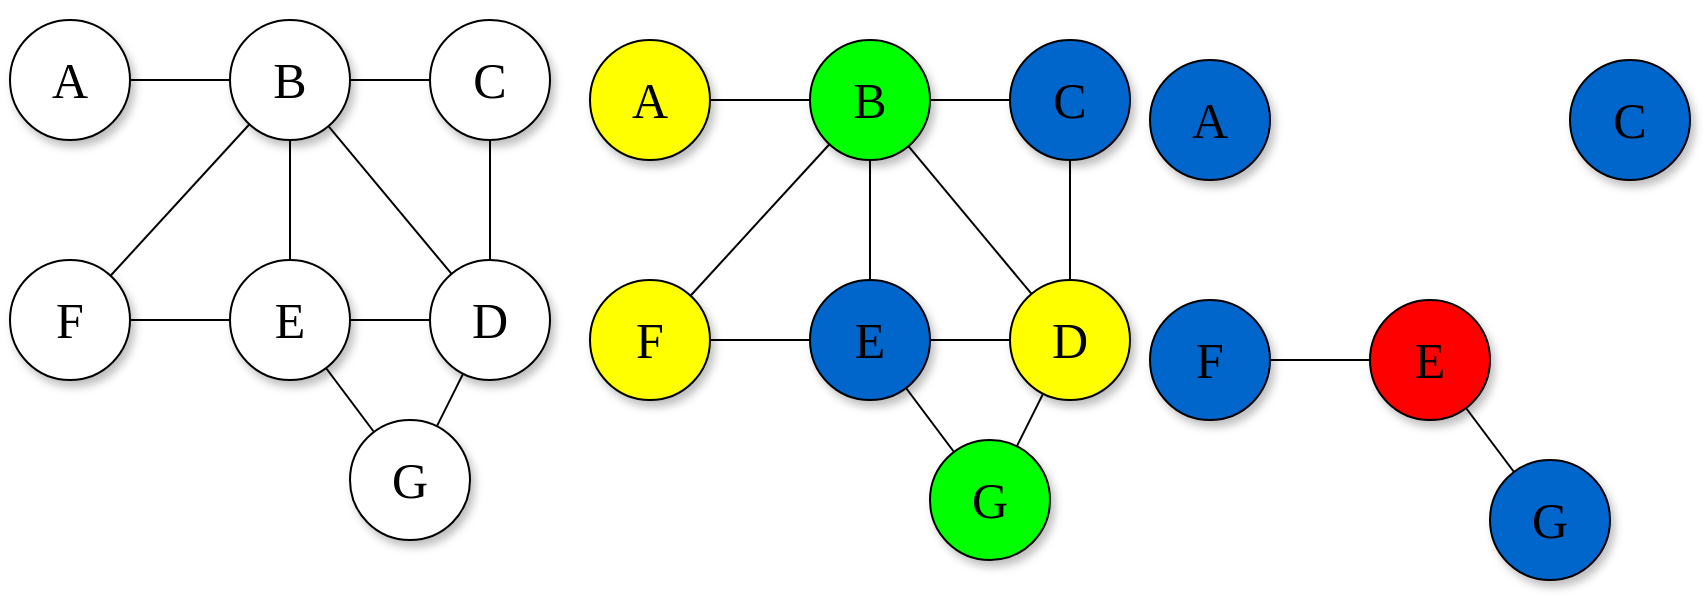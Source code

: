 <mxfile version="12.5.5" type="device"><diagram name="Page-1" id="42789a77-a242-8287-6e28-9cd8cfd52e62"><mxGraphModel dx="723" dy="333" grid="1" gridSize="10" guides="1" tooltips="1" connect="1" arrows="1" fold="1" page="1" pageScale="1" pageWidth="1100" pageHeight="850" background="#ffffff" math="0" shadow="0"><root><mxCell id="0"/><mxCell id="1" parent="0"/><mxCell id="ufCBOhbbviKUv2CNsE-m-20" value="&lt;div&gt;&lt;p style=&quot;font-size: 25px&quot;&gt;&lt;font style=&quot;font-size: 25px&quot; face=&quot;TeX&quot;&gt;A&lt;/font&gt;&lt;/p&gt;&lt;/div&gt;" style="ellipse;whiteSpace=wrap;html=1;rounded=0;shadow=1;comic=0;labelBackgroundColor=none;strokeWidth=1;fontFamily=Verdana;fontSize=12;align=center;" parent="1" vertex="1"><mxGeometry x="80" y="10" width="60" height="60" as="geometry"/></mxCell><mxCell id="ufCBOhbbviKUv2CNsE-m-21" value="&lt;div&gt;&lt;p style=&quot;font-size: 25px&quot;&gt;&lt;font style=&quot;font-size: 25px&quot; face=&quot;TeX&quot;&gt;B&lt;/font&gt;&lt;/p&gt;&lt;/div&gt;" style="ellipse;whiteSpace=wrap;html=1;rounded=0;shadow=1;comic=0;labelBackgroundColor=none;strokeWidth=1;fontFamily=Verdana;fontSize=12;align=center;" parent="1" vertex="1"><mxGeometry x="190" y="10" width="60" height="60" as="geometry"/></mxCell><mxCell id="ufCBOhbbviKUv2CNsE-m-22" value="&lt;font style=&quot;font-size: 25px&quot; face=&quot;TeX&quot;&gt;E&lt;/font&gt;" style="ellipse;whiteSpace=wrap;html=1;rounded=0;shadow=1;comic=0;labelBackgroundColor=none;strokeWidth=1;fontFamily=Verdana;fontSize=12;align=center;fontStyle=0" parent="1" vertex="1"><mxGeometry x="190" y="130" width="60" height="60" as="geometry"/></mxCell><mxCell id="ufCBOhbbviKUv2CNsE-m-23" value="&lt;font style=&quot;font-size: 25px&quot; face=&quot;TeX&quot;&gt;C&lt;/font&gt;" style="ellipse;whiteSpace=wrap;html=1;rounded=0;shadow=1;comic=0;labelBackgroundColor=none;strokeWidth=1;fontFamily=Verdana;fontSize=12;align=center;" parent="1" vertex="1"><mxGeometry x="290" y="10" width="60" height="60" as="geometry"/></mxCell><mxCell id="ufCBOhbbviKUv2CNsE-m-24" value="&lt;font style=&quot;font-size: 25px&quot; face=&quot;TeX&quot;&gt;D&lt;/font&gt;" style="ellipse;whiteSpace=wrap;html=1;rounded=0;shadow=1;comic=0;labelBackgroundColor=none;strokeWidth=1;fontFamily=Verdana;fontSize=12;align=center;" parent="1" vertex="1"><mxGeometry x="290" y="130" width="60" height="60" as="geometry"/></mxCell><mxCell id="ufCBOhbbviKUv2CNsE-m-25" value="" style="endArrow=none;html=1;" parent="1" source="ufCBOhbbviKUv2CNsE-m-23" edge="1" target="ufCBOhbbviKUv2CNsE-m-24"><mxGeometry width="50" height="50" relative="1" as="geometry"><mxPoint x="120" y="300" as="sourcePoint"/><mxPoint x="170" y="250" as="targetPoint"/></mxGeometry></mxCell><mxCell id="ufCBOhbbviKUv2CNsE-m-26" value="" style="endArrow=none;html=1;" parent="1" edge="1" target="ufCBOhbbviKUv2CNsE-m-22" source="ufCBOhbbviKUv2CNsE-m-24"><mxGeometry width="50" height="50" relative="1" as="geometry"><mxPoint x="213.0" y="223.0" as="sourcePoint"/><mxPoint x="240" y="170" as="targetPoint"/></mxGeometry></mxCell><mxCell id="ufCBOhbbviKUv2CNsE-m-27" value="" style="endArrow=none;html=1;" parent="1" source="ufCBOhbbviKUv2CNsE-m-23" edge="1" target="ufCBOhbbviKUv2CNsE-m-21"><mxGeometry width="50" height="50" relative="1" as="geometry"><mxPoint x="64" y="226" as="sourcePoint"/><mxPoint x="40" y="170" as="targetPoint"/></mxGeometry></mxCell><mxCell id="ufCBOhbbviKUv2CNsE-m-28" value="" style="endArrow=none;html=1;" parent="1" target="ufCBOhbbviKUv2CNsE-m-20" edge="1" source="ufCBOhbbviKUv2CNsE-m-21"><mxGeometry width="50" height="50" relative="1" as="geometry"><mxPoint x="170" y="42" as="sourcePoint"/><mxPoint x="80" y="29.5" as="targetPoint"/></mxGeometry></mxCell><mxCell id="ufCBOhbbviKUv2CNsE-m-32" value="" style="endArrow=none;html=1;" parent="1" source="ufCBOhbbviKUv2CNsE-m-21" target="ufCBOhbbviKUv2CNsE-m-22" edge="1"><mxGeometry width="50" height="50" relative="1" as="geometry"><mxPoint x="73.416" y="139.997" as="sourcePoint"/><mxPoint x="140" y="90" as="targetPoint"/></mxGeometry></mxCell><mxCell id="ufCBOhbbviKUv2CNsE-m-33" value="" style="endArrow=none;html=1;" parent="1" source="ufCBOhbbviKUv2CNsE-m-21" target="ufCBOhbbviKUv2CNsE-m-24" edge="1"><mxGeometry width="50" height="50" relative="1" as="geometry"><mxPoint x="83.416" y="149.997" as="sourcePoint"/><mxPoint x="150" y="100" as="targetPoint"/></mxGeometry></mxCell><mxCell id="LpFkI7xsN6qhk3DZ-7DR-1" value="&lt;font style=&quot;font-size: 25px&quot; face=&quot;TeX&quot;&gt;F&lt;/font&gt;" style="ellipse;whiteSpace=wrap;html=1;rounded=0;shadow=1;comic=0;labelBackgroundColor=none;strokeWidth=1;fontFamily=Verdana;fontSize=12;align=center;fontStyle=0" vertex="1" parent="1"><mxGeometry x="80" y="130" width="60" height="60" as="geometry"/></mxCell><mxCell id="LpFkI7xsN6qhk3DZ-7DR-2" value="&lt;font style=&quot;font-size: 25px&quot; face=&quot;TeX&quot;&gt;G&lt;/font&gt;" style="ellipse;whiteSpace=wrap;html=1;rounded=0;shadow=1;comic=0;labelBackgroundColor=none;strokeWidth=1;fontFamily=Verdana;fontSize=12;align=center;fontStyle=0" vertex="1" parent="1"><mxGeometry x="250" y="210" width="60" height="60" as="geometry"/></mxCell><mxCell id="LpFkI7xsN6qhk3DZ-7DR-3" value="" style="endArrow=none;html=1;" edge="1" parent="1" source="ufCBOhbbviKUv2CNsE-m-21" target="LpFkI7xsN6qhk3DZ-7DR-1"><mxGeometry width="50" height="50" relative="1" as="geometry"><mxPoint x="70" y="120" as="sourcePoint"/><mxPoint x="210" y="120" as="targetPoint"/></mxGeometry></mxCell><mxCell id="LpFkI7xsN6qhk3DZ-7DR-4" value="" style="endArrow=none;html=1;" edge="1" parent="1" source="ufCBOhbbviKUv2CNsE-m-24" target="LpFkI7xsN6qhk3DZ-7DR-2"><mxGeometry width="50" height="50" relative="1" as="geometry"><mxPoint x="230.0" y="253.0" as="sourcePoint"/><mxPoint x="290" y="240" as="targetPoint"/></mxGeometry></mxCell><mxCell id="LpFkI7xsN6qhk3DZ-7DR-5" value="" style="endArrow=none;html=1;" edge="1" parent="1" source="ufCBOhbbviKUv2CNsE-m-22" target="LpFkI7xsN6qhk3DZ-7DR-1"><mxGeometry width="50" height="50" relative="1" as="geometry"><mxPoint x="259.71" y="123.0" as="sourcePoint"/><mxPoint x="259.71" y="90" as="targetPoint"/></mxGeometry></mxCell><mxCell id="LpFkI7xsN6qhk3DZ-7DR-6" value="" style="endArrow=none;html=1;" edge="1" parent="1" source="ufCBOhbbviKUv2CNsE-m-22" target="LpFkI7xsN6qhk3DZ-7DR-2"><mxGeometry width="50" height="50" relative="1" as="geometry"><mxPoint x="281.21" y="122.058" as="sourcePoint"/><mxPoint x="290.0" y="100" as="targetPoint"/></mxGeometry></mxCell><mxCell id="LpFkI7xsN6qhk3DZ-7DR-10" value="&lt;div&gt;&lt;p style=&quot;font-size: 25px&quot;&gt;&lt;font style=&quot;font-size: 25px&quot; face=&quot;TeX&quot;&gt;A&lt;/font&gt;&lt;/p&gt;&lt;/div&gt;" style="ellipse;whiteSpace=wrap;html=1;rounded=0;shadow=1;comic=0;labelBackgroundColor=none;strokeWidth=1;fontFamily=Verdana;fontSize=12;align=center;fillColor=#FFFF00;" vertex="1" parent="1"><mxGeometry x="370" y="20" width="60" height="60" as="geometry"/></mxCell><mxCell id="LpFkI7xsN6qhk3DZ-7DR-11" value="&lt;div&gt;&lt;p style=&quot;font-size: 25px&quot;&gt;&lt;font style=&quot;font-size: 25px&quot; face=&quot;TeX&quot;&gt;B&lt;/font&gt;&lt;/p&gt;&lt;/div&gt;" style="ellipse;whiteSpace=wrap;html=1;rounded=0;shadow=1;comic=0;labelBackgroundColor=none;strokeWidth=1;fontFamily=Verdana;fontSize=12;align=center;fillColor=#00FF00;" vertex="1" parent="1"><mxGeometry x="480" y="20" width="60" height="60" as="geometry"/></mxCell><mxCell id="LpFkI7xsN6qhk3DZ-7DR-12" value="&lt;font style=&quot;font-size: 25px&quot; face=&quot;TeX&quot;&gt;E&lt;/font&gt;" style="ellipse;whiteSpace=wrap;html=1;rounded=0;shadow=1;comic=0;labelBackgroundColor=none;strokeWidth=1;fontFamily=Verdana;fontSize=12;align=center;fontStyle=0;fillColor=#0066CC;" vertex="1" parent="1"><mxGeometry x="480" y="140" width="60" height="60" as="geometry"/></mxCell><mxCell id="LpFkI7xsN6qhk3DZ-7DR-13" value="&lt;font style=&quot;font-size: 25px&quot; face=&quot;TeX&quot;&gt;C&lt;/font&gt;" style="ellipse;whiteSpace=wrap;html=1;rounded=0;shadow=1;comic=0;labelBackgroundColor=none;strokeWidth=1;fontFamily=Verdana;fontSize=12;align=center;fillColor=#0066CC;" vertex="1" parent="1"><mxGeometry x="580" y="20" width="60" height="60" as="geometry"/></mxCell><mxCell id="LpFkI7xsN6qhk3DZ-7DR-14" value="&lt;font style=&quot;font-size: 25px&quot; face=&quot;TeX&quot;&gt;D&lt;/font&gt;" style="ellipse;whiteSpace=wrap;html=1;rounded=0;shadow=1;comic=0;labelBackgroundColor=none;strokeWidth=1;fontFamily=Verdana;fontSize=12;align=center;fillColor=#FFFF00;" vertex="1" parent="1"><mxGeometry x="580" y="140" width="60" height="60" as="geometry"/></mxCell><mxCell id="LpFkI7xsN6qhk3DZ-7DR-15" value="" style="endArrow=none;html=1;" edge="1" parent="1" source="LpFkI7xsN6qhk3DZ-7DR-13" target="LpFkI7xsN6qhk3DZ-7DR-14"><mxGeometry width="50" height="50" relative="1" as="geometry"><mxPoint x="410" y="310" as="sourcePoint"/><mxPoint x="460" y="260" as="targetPoint"/></mxGeometry></mxCell><mxCell id="LpFkI7xsN6qhk3DZ-7DR-16" value="" style="endArrow=none;html=1;" edge="1" parent="1" source="LpFkI7xsN6qhk3DZ-7DR-14" target="LpFkI7xsN6qhk3DZ-7DR-12"><mxGeometry width="50" height="50" relative="1" as="geometry"><mxPoint x="503.0" y="233.0" as="sourcePoint"/><mxPoint x="530" y="180" as="targetPoint"/></mxGeometry></mxCell><mxCell id="LpFkI7xsN6qhk3DZ-7DR-17" value="" style="endArrow=none;html=1;" edge="1" parent="1" source="LpFkI7xsN6qhk3DZ-7DR-13" target="LpFkI7xsN6qhk3DZ-7DR-11"><mxGeometry width="50" height="50" relative="1" as="geometry"><mxPoint x="354" y="236" as="sourcePoint"/><mxPoint x="330" y="180" as="targetPoint"/></mxGeometry></mxCell><mxCell id="LpFkI7xsN6qhk3DZ-7DR-18" value="" style="endArrow=none;html=1;" edge="1" parent="1" source="LpFkI7xsN6qhk3DZ-7DR-11" target="LpFkI7xsN6qhk3DZ-7DR-10"><mxGeometry width="50" height="50" relative="1" as="geometry"><mxPoint x="460" y="52" as="sourcePoint"/><mxPoint x="370" y="39.5" as="targetPoint"/></mxGeometry></mxCell><mxCell id="LpFkI7xsN6qhk3DZ-7DR-19" value="" style="endArrow=none;html=1;" edge="1" parent="1" source="LpFkI7xsN6qhk3DZ-7DR-11" target="LpFkI7xsN6qhk3DZ-7DR-12"><mxGeometry width="50" height="50" relative="1" as="geometry"><mxPoint x="363.416" y="149.997" as="sourcePoint"/><mxPoint x="430" y="100" as="targetPoint"/></mxGeometry></mxCell><mxCell id="LpFkI7xsN6qhk3DZ-7DR-20" value="" style="endArrow=none;html=1;" edge="1" parent="1" source="LpFkI7xsN6qhk3DZ-7DR-11" target="LpFkI7xsN6qhk3DZ-7DR-14"><mxGeometry width="50" height="50" relative="1" as="geometry"><mxPoint x="373.416" y="159.997" as="sourcePoint"/><mxPoint x="440" y="110" as="targetPoint"/></mxGeometry></mxCell><mxCell id="LpFkI7xsN6qhk3DZ-7DR-21" value="&lt;font style=&quot;font-size: 25px&quot; face=&quot;TeX&quot;&gt;F&lt;/font&gt;" style="ellipse;whiteSpace=wrap;html=1;rounded=0;shadow=1;comic=0;labelBackgroundColor=none;strokeWidth=1;fontFamily=Verdana;fontSize=12;align=center;fontStyle=0;fillColor=#FFFF00;" vertex="1" parent="1"><mxGeometry x="370" y="140" width="60" height="60" as="geometry"/></mxCell><mxCell id="LpFkI7xsN6qhk3DZ-7DR-22" value="&lt;font style=&quot;font-size: 25px&quot; face=&quot;TeX&quot;&gt;G&lt;/font&gt;" style="ellipse;whiteSpace=wrap;html=1;rounded=0;shadow=1;comic=0;labelBackgroundColor=none;strokeWidth=1;fontFamily=Verdana;fontSize=12;align=center;fontStyle=0;fillColor=#00FF00;" vertex="1" parent="1"><mxGeometry x="540" y="220" width="60" height="60" as="geometry"/></mxCell><mxCell id="LpFkI7xsN6qhk3DZ-7DR-23" value="" style="endArrow=none;html=1;" edge="1" parent="1" source="LpFkI7xsN6qhk3DZ-7DR-11" target="LpFkI7xsN6qhk3DZ-7DR-21"><mxGeometry width="50" height="50" relative="1" as="geometry"><mxPoint x="360" y="130" as="sourcePoint"/><mxPoint x="500" y="130" as="targetPoint"/></mxGeometry></mxCell><mxCell id="LpFkI7xsN6qhk3DZ-7DR-24" value="" style="endArrow=none;html=1;" edge="1" parent="1" source="LpFkI7xsN6qhk3DZ-7DR-14" target="LpFkI7xsN6qhk3DZ-7DR-22"><mxGeometry width="50" height="50" relative="1" as="geometry"><mxPoint x="520.0" y="263.0" as="sourcePoint"/><mxPoint x="580" y="250" as="targetPoint"/></mxGeometry></mxCell><mxCell id="LpFkI7xsN6qhk3DZ-7DR-25" value="" style="endArrow=none;html=1;" edge="1" parent="1" source="LpFkI7xsN6qhk3DZ-7DR-12" target="LpFkI7xsN6qhk3DZ-7DR-21"><mxGeometry width="50" height="50" relative="1" as="geometry"><mxPoint x="549.71" y="133.0" as="sourcePoint"/><mxPoint x="549.71" y="100" as="targetPoint"/></mxGeometry></mxCell><mxCell id="LpFkI7xsN6qhk3DZ-7DR-26" value="" style="endArrow=none;html=1;" edge="1" parent="1" source="LpFkI7xsN6qhk3DZ-7DR-12" target="LpFkI7xsN6qhk3DZ-7DR-22"><mxGeometry width="50" height="50" relative="1" as="geometry"><mxPoint x="571.21" y="132.058" as="sourcePoint"/><mxPoint x="580" y="110" as="targetPoint"/></mxGeometry></mxCell><mxCell id="LpFkI7xsN6qhk3DZ-7DR-27" value="&lt;div&gt;&lt;p style=&quot;font-size: 25px&quot;&gt;&lt;font style=&quot;font-size: 25px&quot; face=&quot;TeX&quot;&gt;A&lt;/font&gt;&lt;/p&gt;&lt;/div&gt;" style="ellipse;whiteSpace=wrap;html=1;rounded=0;shadow=1;comic=0;labelBackgroundColor=none;strokeWidth=1;fontFamily=Verdana;fontSize=12;align=center;fillColor=#0066CC;" vertex="1" parent="1"><mxGeometry x="650" y="30" width="60" height="60" as="geometry"/></mxCell><mxCell id="LpFkI7xsN6qhk3DZ-7DR-29" value="&lt;font style=&quot;font-size: 25px&quot; face=&quot;TeX&quot;&gt;E&lt;/font&gt;" style="ellipse;whiteSpace=wrap;html=1;rounded=0;shadow=1;comic=0;labelBackgroundColor=none;strokeWidth=1;fontFamily=Verdana;fontSize=12;align=center;fontStyle=0;fillColor=#FF0000;" vertex="1" parent="1"><mxGeometry x="760" y="150" width="60" height="60" as="geometry"/></mxCell><mxCell id="LpFkI7xsN6qhk3DZ-7DR-30" value="&lt;font style=&quot;font-size: 25px&quot; face=&quot;TeX&quot;&gt;C&lt;/font&gt;" style="ellipse;whiteSpace=wrap;html=1;rounded=0;shadow=1;comic=0;labelBackgroundColor=none;strokeWidth=1;fontFamily=Verdana;fontSize=12;align=center;fillColor=#0066CC;" vertex="1" parent="1"><mxGeometry x="860" y="30" width="60" height="60" as="geometry"/></mxCell><mxCell id="LpFkI7xsN6qhk3DZ-7DR-38" value="&lt;font style=&quot;font-size: 25px&quot; face=&quot;TeX&quot;&gt;F&lt;/font&gt;" style="ellipse;whiteSpace=wrap;html=1;rounded=0;shadow=1;comic=0;labelBackgroundColor=none;strokeWidth=1;fontFamily=Verdana;fontSize=12;align=center;fontStyle=0;fillColor=#0066CC;" vertex="1" parent="1"><mxGeometry x="650" y="150" width="60" height="60" as="geometry"/></mxCell><mxCell id="LpFkI7xsN6qhk3DZ-7DR-39" value="&lt;font style=&quot;font-size: 25px&quot; face=&quot;TeX&quot;&gt;G&lt;/font&gt;" style="ellipse;whiteSpace=wrap;html=1;rounded=0;shadow=1;comic=0;labelBackgroundColor=none;strokeWidth=1;fontFamily=Verdana;fontSize=12;align=center;fontStyle=0;fillColor=#0066CC;" vertex="1" parent="1"><mxGeometry x="820" y="230" width="60" height="60" as="geometry"/></mxCell><mxCell id="LpFkI7xsN6qhk3DZ-7DR-42" value="" style="endArrow=none;html=1;" edge="1" parent="1" source="LpFkI7xsN6qhk3DZ-7DR-29" target="LpFkI7xsN6qhk3DZ-7DR-38"><mxGeometry width="50" height="50" relative="1" as="geometry"><mxPoint x="829.71" y="143.0" as="sourcePoint"/><mxPoint x="829.71" y="110" as="targetPoint"/></mxGeometry></mxCell><mxCell id="LpFkI7xsN6qhk3DZ-7DR-43" value="" style="endArrow=none;html=1;" edge="1" parent="1" source="LpFkI7xsN6qhk3DZ-7DR-29" target="LpFkI7xsN6qhk3DZ-7DR-39"><mxGeometry width="50" height="50" relative="1" as="geometry"><mxPoint x="851.21" y="142.058" as="sourcePoint"/><mxPoint x="860" y="120" as="targetPoint"/></mxGeometry></mxCell></root></mxGraphModel></diagram></mxfile>